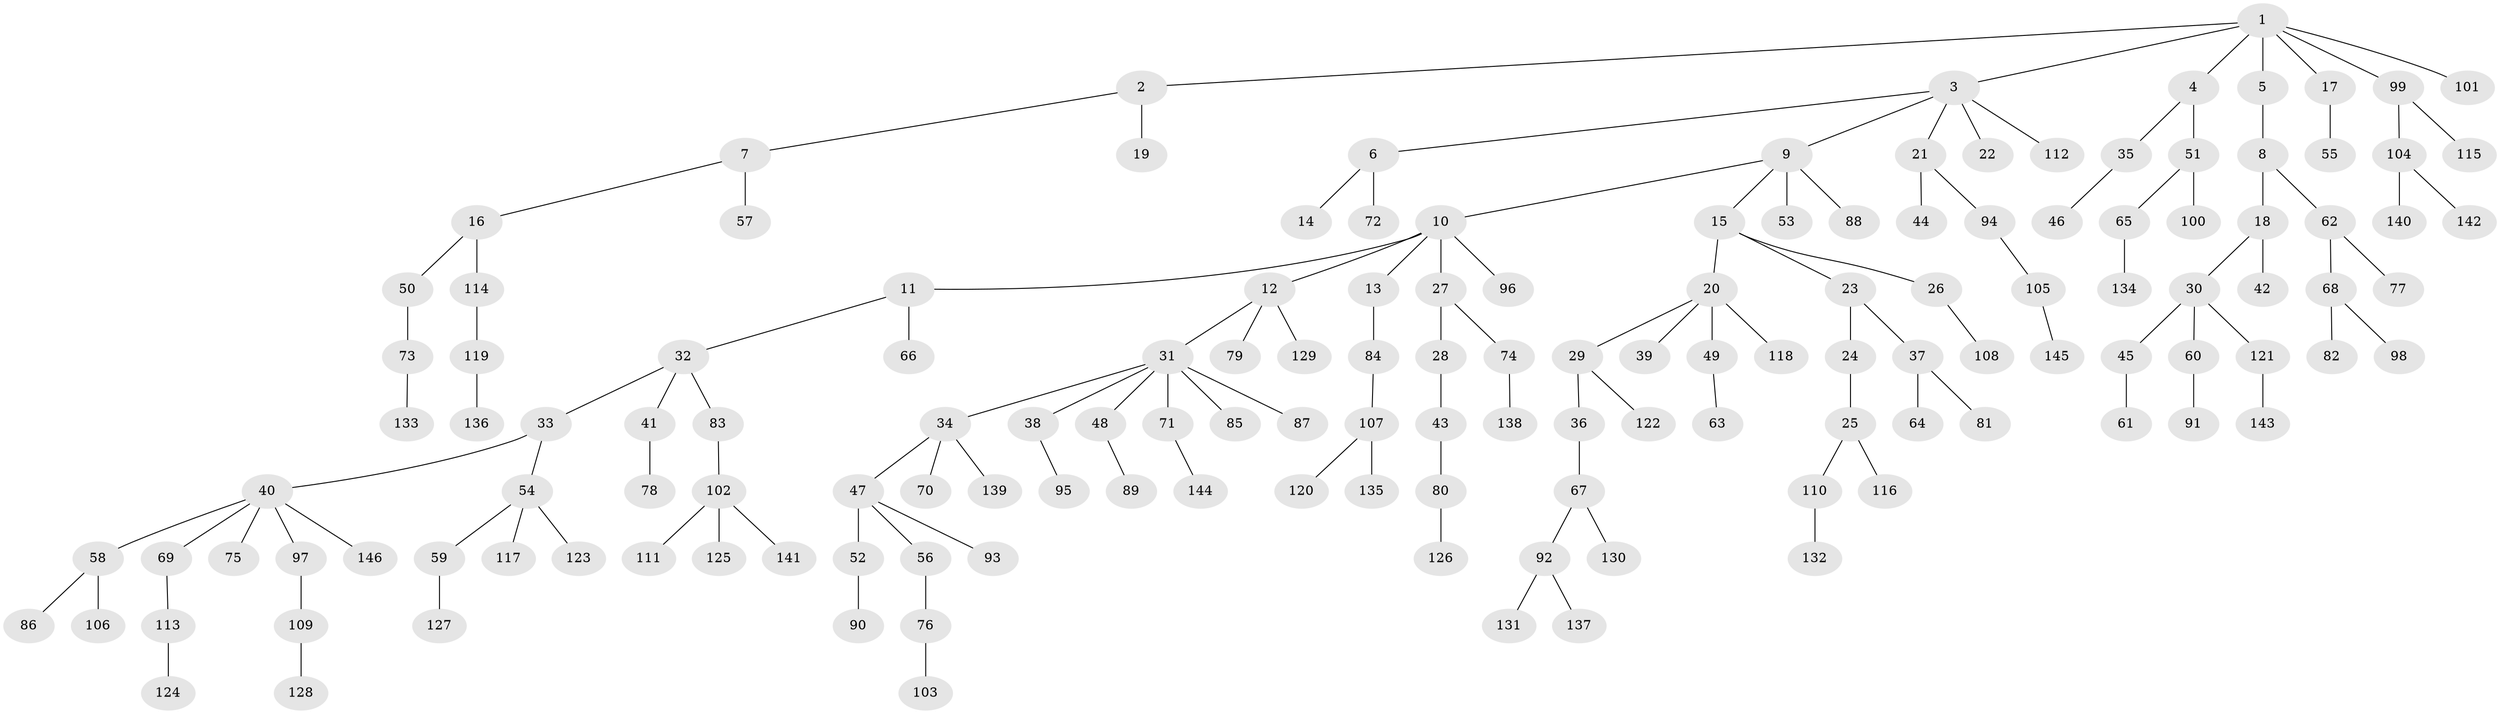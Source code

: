 // coarse degree distribution, {3: 0.1643835616438356, 2: 0.2876712328767123, 4: 0.0273972602739726, 1: 0.4520547945205479, 5: 0.0684931506849315}
// Generated by graph-tools (version 1.1) at 2025/37/03/04/25 23:37:28]
// undirected, 146 vertices, 145 edges
graph export_dot {
  node [color=gray90,style=filled];
  1;
  2;
  3;
  4;
  5;
  6;
  7;
  8;
  9;
  10;
  11;
  12;
  13;
  14;
  15;
  16;
  17;
  18;
  19;
  20;
  21;
  22;
  23;
  24;
  25;
  26;
  27;
  28;
  29;
  30;
  31;
  32;
  33;
  34;
  35;
  36;
  37;
  38;
  39;
  40;
  41;
  42;
  43;
  44;
  45;
  46;
  47;
  48;
  49;
  50;
  51;
  52;
  53;
  54;
  55;
  56;
  57;
  58;
  59;
  60;
  61;
  62;
  63;
  64;
  65;
  66;
  67;
  68;
  69;
  70;
  71;
  72;
  73;
  74;
  75;
  76;
  77;
  78;
  79;
  80;
  81;
  82;
  83;
  84;
  85;
  86;
  87;
  88;
  89;
  90;
  91;
  92;
  93;
  94;
  95;
  96;
  97;
  98;
  99;
  100;
  101;
  102;
  103;
  104;
  105;
  106;
  107;
  108;
  109;
  110;
  111;
  112;
  113;
  114;
  115;
  116;
  117;
  118;
  119;
  120;
  121;
  122;
  123;
  124;
  125;
  126;
  127;
  128;
  129;
  130;
  131;
  132;
  133;
  134;
  135;
  136;
  137;
  138;
  139;
  140;
  141;
  142;
  143;
  144;
  145;
  146;
  1 -- 2;
  1 -- 3;
  1 -- 4;
  1 -- 5;
  1 -- 17;
  1 -- 99;
  1 -- 101;
  2 -- 7;
  2 -- 19;
  3 -- 6;
  3 -- 9;
  3 -- 21;
  3 -- 22;
  3 -- 112;
  4 -- 35;
  4 -- 51;
  5 -- 8;
  6 -- 14;
  6 -- 72;
  7 -- 16;
  7 -- 57;
  8 -- 18;
  8 -- 62;
  9 -- 10;
  9 -- 15;
  9 -- 53;
  9 -- 88;
  10 -- 11;
  10 -- 12;
  10 -- 13;
  10 -- 27;
  10 -- 96;
  11 -- 32;
  11 -- 66;
  12 -- 31;
  12 -- 79;
  12 -- 129;
  13 -- 84;
  15 -- 20;
  15 -- 23;
  15 -- 26;
  16 -- 50;
  16 -- 114;
  17 -- 55;
  18 -- 30;
  18 -- 42;
  20 -- 29;
  20 -- 39;
  20 -- 49;
  20 -- 118;
  21 -- 44;
  21 -- 94;
  23 -- 24;
  23 -- 37;
  24 -- 25;
  25 -- 110;
  25 -- 116;
  26 -- 108;
  27 -- 28;
  27 -- 74;
  28 -- 43;
  29 -- 36;
  29 -- 122;
  30 -- 45;
  30 -- 60;
  30 -- 121;
  31 -- 34;
  31 -- 38;
  31 -- 48;
  31 -- 71;
  31 -- 85;
  31 -- 87;
  32 -- 33;
  32 -- 41;
  32 -- 83;
  33 -- 40;
  33 -- 54;
  34 -- 47;
  34 -- 70;
  34 -- 139;
  35 -- 46;
  36 -- 67;
  37 -- 64;
  37 -- 81;
  38 -- 95;
  40 -- 58;
  40 -- 69;
  40 -- 75;
  40 -- 97;
  40 -- 146;
  41 -- 78;
  43 -- 80;
  45 -- 61;
  47 -- 52;
  47 -- 56;
  47 -- 93;
  48 -- 89;
  49 -- 63;
  50 -- 73;
  51 -- 65;
  51 -- 100;
  52 -- 90;
  54 -- 59;
  54 -- 117;
  54 -- 123;
  56 -- 76;
  58 -- 86;
  58 -- 106;
  59 -- 127;
  60 -- 91;
  62 -- 68;
  62 -- 77;
  65 -- 134;
  67 -- 92;
  67 -- 130;
  68 -- 82;
  68 -- 98;
  69 -- 113;
  71 -- 144;
  73 -- 133;
  74 -- 138;
  76 -- 103;
  80 -- 126;
  83 -- 102;
  84 -- 107;
  92 -- 131;
  92 -- 137;
  94 -- 105;
  97 -- 109;
  99 -- 104;
  99 -- 115;
  102 -- 111;
  102 -- 125;
  102 -- 141;
  104 -- 140;
  104 -- 142;
  105 -- 145;
  107 -- 120;
  107 -- 135;
  109 -- 128;
  110 -- 132;
  113 -- 124;
  114 -- 119;
  119 -- 136;
  121 -- 143;
}

